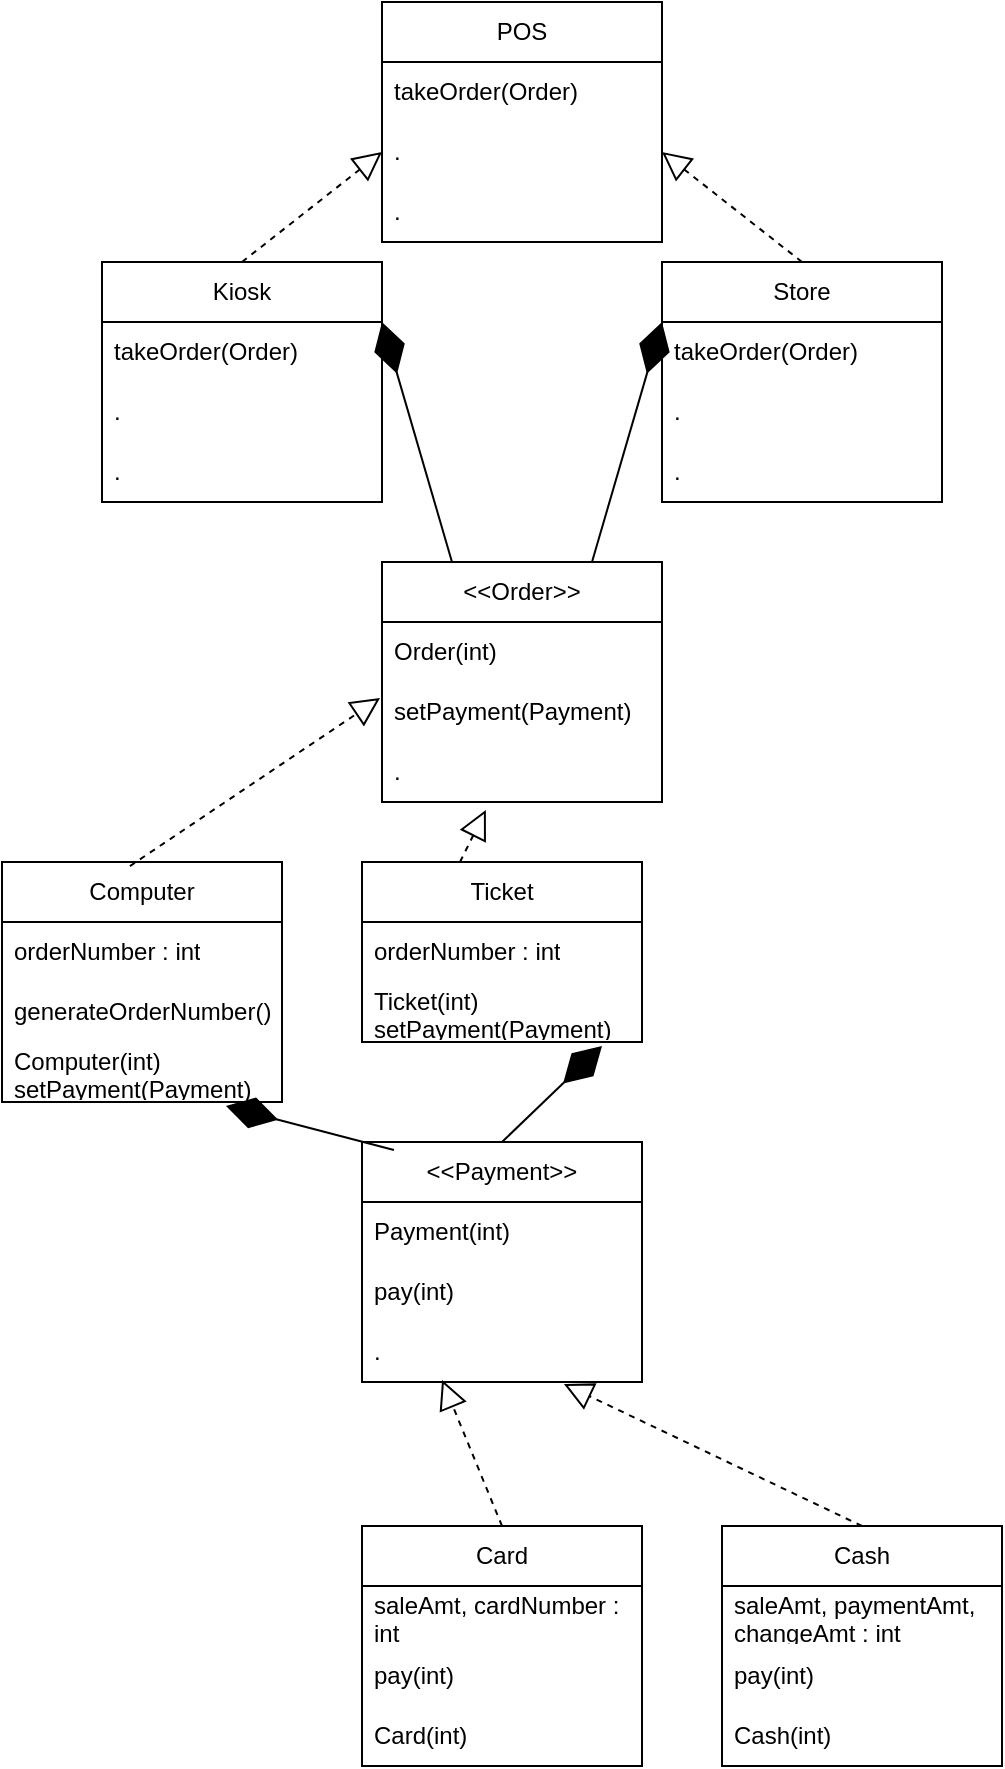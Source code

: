 <mxfile version="21.7.4" type="device">
  <diagram name="Page-1" id="Yh30b3B-P8I9Y6v5r9sc">
    <mxGraphModel dx="732" dy="780" grid="1" gridSize="10" guides="1" tooltips="1" connect="1" arrows="1" fold="1" page="1" pageScale="1" pageWidth="850" pageHeight="1100" math="0" shadow="0">
      <root>
        <mxCell id="0" />
        <mxCell id="1" parent="0" />
        <mxCell id="sKR6LUgC84YrCqd2ntE4-4" value="&amp;lt;&amp;lt;Order&amp;gt;&amp;gt;" style="swimlane;fontStyle=0;childLayout=stackLayout;horizontal=1;startSize=30;horizontalStack=0;resizeParent=1;resizeParentMax=0;resizeLast=0;collapsible=1;marginBottom=0;whiteSpace=wrap;html=1;" vertex="1" parent="1">
          <mxGeometry x="330" y="290" width="140" height="120" as="geometry" />
        </mxCell>
        <mxCell id="sKR6LUgC84YrCqd2ntE4-5" value="Order(int)" style="text;strokeColor=none;fillColor=none;align=left;verticalAlign=middle;spacingLeft=4;spacingRight=4;overflow=hidden;points=[[0,0.5],[1,0.5]];portConstraint=eastwest;rotatable=0;whiteSpace=wrap;html=1;" vertex="1" parent="sKR6LUgC84YrCqd2ntE4-4">
          <mxGeometry y="30" width="140" height="30" as="geometry" />
        </mxCell>
        <mxCell id="sKR6LUgC84YrCqd2ntE4-6" value="setPayment(Payment)" style="text;strokeColor=none;fillColor=none;align=left;verticalAlign=middle;spacingLeft=4;spacingRight=4;overflow=hidden;points=[[0,0.5],[1,0.5]];portConstraint=eastwest;rotatable=0;whiteSpace=wrap;html=1;" vertex="1" parent="sKR6LUgC84YrCqd2ntE4-4">
          <mxGeometry y="60" width="140" height="30" as="geometry" />
        </mxCell>
        <mxCell id="sKR6LUgC84YrCqd2ntE4-7" value="." style="text;strokeColor=none;fillColor=none;align=left;verticalAlign=middle;spacingLeft=4;spacingRight=4;overflow=hidden;points=[[0,0.5],[1,0.5]];portConstraint=eastwest;rotatable=0;whiteSpace=wrap;html=1;" vertex="1" parent="sKR6LUgC84YrCqd2ntE4-4">
          <mxGeometry y="90" width="140" height="30" as="geometry" />
        </mxCell>
        <mxCell id="sKR6LUgC84YrCqd2ntE4-8" value="&amp;lt;&amp;lt;Payment&amp;gt;&amp;gt;" style="swimlane;fontStyle=0;childLayout=stackLayout;horizontal=1;startSize=30;horizontalStack=0;resizeParent=1;resizeParentMax=0;resizeLast=0;collapsible=1;marginBottom=0;whiteSpace=wrap;html=1;" vertex="1" parent="1">
          <mxGeometry x="320" y="580" width="140" height="120" as="geometry" />
        </mxCell>
        <mxCell id="sKR6LUgC84YrCqd2ntE4-9" value="Payment(int)" style="text;strokeColor=none;fillColor=none;align=left;verticalAlign=middle;spacingLeft=4;spacingRight=4;overflow=hidden;points=[[0,0.5],[1,0.5]];portConstraint=eastwest;rotatable=0;whiteSpace=wrap;html=1;" vertex="1" parent="sKR6LUgC84YrCqd2ntE4-8">
          <mxGeometry y="30" width="140" height="30" as="geometry" />
        </mxCell>
        <mxCell id="sKR6LUgC84YrCqd2ntE4-10" value="pay(int)" style="text;strokeColor=none;fillColor=none;align=left;verticalAlign=middle;spacingLeft=4;spacingRight=4;overflow=hidden;points=[[0,0.5],[1,0.5]];portConstraint=eastwest;rotatable=0;whiteSpace=wrap;html=1;" vertex="1" parent="sKR6LUgC84YrCqd2ntE4-8">
          <mxGeometry y="60" width="140" height="30" as="geometry" />
        </mxCell>
        <mxCell id="sKR6LUgC84YrCqd2ntE4-11" value="." style="text;strokeColor=none;fillColor=none;align=left;verticalAlign=middle;spacingLeft=4;spacingRight=4;overflow=hidden;points=[[0,0.5],[1,0.5]];portConstraint=eastwest;rotatable=0;whiteSpace=wrap;html=1;" vertex="1" parent="sKR6LUgC84YrCqd2ntE4-8">
          <mxGeometry y="90" width="140" height="30" as="geometry" />
        </mxCell>
        <mxCell id="sKR6LUgC84YrCqd2ntE4-12" value="Kiosk" style="swimlane;fontStyle=0;childLayout=stackLayout;horizontal=1;startSize=30;horizontalStack=0;resizeParent=1;resizeParentMax=0;resizeLast=0;collapsible=1;marginBottom=0;whiteSpace=wrap;html=1;" vertex="1" parent="1">
          <mxGeometry x="190" y="140" width="140" height="120" as="geometry" />
        </mxCell>
        <mxCell id="sKR6LUgC84YrCqd2ntE4-13" value="takeOrder(Order)" style="text;strokeColor=none;fillColor=none;align=left;verticalAlign=middle;spacingLeft=4;spacingRight=4;overflow=hidden;points=[[0,0.5],[1,0.5]];portConstraint=eastwest;rotatable=0;whiteSpace=wrap;html=1;" vertex="1" parent="sKR6LUgC84YrCqd2ntE4-12">
          <mxGeometry y="30" width="140" height="30" as="geometry" />
        </mxCell>
        <mxCell id="sKR6LUgC84YrCqd2ntE4-14" value="." style="text;strokeColor=none;fillColor=none;align=left;verticalAlign=middle;spacingLeft=4;spacingRight=4;overflow=hidden;points=[[0,0.5],[1,0.5]];portConstraint=eastwest;rotatable=0;whiteSpace=wrap;html=1;" vertex="1" parent="sKR6LUgC84YrCqd2ntE4-12">
          <mxGeometry y="60" width="140" height="30" as="geometry" />
        </mxCell>
        <mxCell id="sKR6LUgC84YrCqd2ntE4-15" value="." style="text;strokeColor=none;fillColor=none;align=left;verticalAlign=middle;spacingLeft=4;spacingRight=4;overflow=hidden;points=[[0,0.5],[1,0.5]];portConstraint=eastwest;rotatable=0;whiteSpace=wrap;html=1;" vertex="1" parent="sKR6LUgC84YrCqd2ntE4-12">
          <mxGeometry y="90" width="140" height="30" as="geometry" />
        </mxCell>
        <mxCell id="sKR6LUgC84YrCqd2ntE4-16" value="Store" style="swimlane;fontStyle=0;childLayout=stackLayout;horizontal=1;startSize=30;horizontalStack=0;resizeParent=1;resizeParentMax=0;resizeLast=0;collapsible=1;marginBottom=0;whiteSpace=wrap;html=1;" vertex="1" parent="1">
          <mxGeometry x="470" y="140" width="140" height="120" as="geometry" />
        </mxCell>
        <mxCell id="sKR6LUgC84YrCqd2ntE4-17" value="takeOrder(Order)" style="text;strokeColor=none;fillColor=none;align=left;verticalAlign=middle;spacingLeft=4;spacingRight=4;overflow=hidden;points=[[0,0.5],[1,0.5]];portConstraint=eastwest;rotatable=0;whiteSpace=wrap;html=1;" vertex="1" parent="sKR6LUgC84YrCqd2ntE4-16">
          <mxGeometry y="30" width="140" height="30" as="geometry" />
        </mxCell>
        <mxCell id="sKR6LUgC84YrCqd2ntE4-18" value="." style="text;strokeColor=none;fillColor=none;align=left;verticalAlign=middle;spacingLeft=4;spacingRight=4;overflow=hidden;points=[[0,0.5],[1,0.5]];portConstraint=eastwest;rotatable=0;whiteSpace=wrap;html=1;" vertex="1" parent="sKR6LUgC84YrCqd2ntE4-16">
          <mxGeometry y="60" width="140" height="30" as="geometry" />
        </mxCell>
        <mxCell id="sKR6LUgC84YrCqd2ntE4-19" value="." style="text;strokeColor=none;fillColor=none;align=left;verticalAlign=middle;spacingLeft=4;spacingRight=4;overflow=hidden;points=[[0,0.5],[1,0.5]];portConstraint=eastwest;rotatable=0;whiteSpace=wrap;html=1;" vertex="1" parent="sKR6LUgC84YrCqd2ntE4-16">
          <mxGeometry y="90" width="140" height="30" as="geometry" />
        </mxCell>
        <mxCell id="sKR6LUgC84YrCqd2ntE4-20" value="Computer" style="swimlane;fontStyle=0;childLayout=stackLayout;horizontal=1;startSize=30;horizontalStack=0;resizeParent=1;resizeParentMax=0;resizeLast=0;collapsible=1;marginBottom=0;whiteSpace=wrap;html=1;" vertex="1" parent="1">
          <mxGeometry x="140" y="440" width="140" height="120" as="geometry" />
        </mxCell>
        <mxCell id="sKR6LUgC84YrCqd2ntE4-21" value="orderNumber : int" style="text;strokeColor=none;fillColor=none;align=left;verticalAlign=middle;spacingLeft=4;spacingRight=4;overflow=hidden;points=[[0,0.5],[1,0.5]];portConstraint=eastwest;rotatable=0;whiteSpace=wrap;html=1;" vertex="1" parent="sKR6LUgC84YrCqd2ntE4-20">
          <mxGeometry y="30" width="140" height="30" as="geometry" />
        </mxCell>
        <mxCell id="sKR6LUgC84YrCqd2ntE4-22" value="generateOrderNumber()" style="text;strokeColor=none;fillColor=none;align=left;verticalAlign=middle;spacingLeft=4;spacingRight=4;overflow=hidden;points=[[0,0.5],[1,0.5]];portConstraint=eastwest;rotatable=0;whiteSpace=wrap;html=1;" vertex="1" parent="sKR6LUgC84YrCqd2ntE4-20">
          <mxGeometry y="60" width="140" height="30" as="geometry" />
        </mxCell>
        <mxCell id="sKR6LUgC84YrCqd2ntE4-23" value="Computer(int)&lt;br&gt;setPayment(Payment)" style="text;strokeColor=none;fillColor=none;align=left;verticalAlign=middle;spacingLeft=4;spacingRight=4;overflow=hidden;points=[[0,0.5],[1,0.5]];portConstraint=eastwest;rotatable=0;whiteSpace=wrap;html=1;" vertex="1" parent="sKR6LUgC84YrCqd2ntE4-20">
          <mxGeometry y="90" width="140" height="30" as="geometry" />
        </mxCell>
        <mxCell id="sKR6LUgC84YrCqd2ntE4-24" value="Ticket" style="swimlane;fontStyle=0;childLayout=stackLayout;horizontal=1;startSize=30;horizontalStack=0;resizeParent=1;resizeParentMax=0;resizeLast=0;collapsible=1;marginBottom=0;whiteSpace=wrap;html=1;" vertex="1" parent="1">
          <mxGeometry x="320" y="440" width="140" height="90" as="geometry" />
        </mxCell>
        <mxCell id="sKR6LUgC84YrCqd2ntE4-25" value="orderNumber : int" style="text;strokeColor=none;fillColor=none;align=left;verticalAlign=middle;spacingLeft=4;spacingRight=4;overflow=hidden;points=[[0,0.5],[1,0.5]];portConstraint=eastwest;rotatable=0;whiteSpace=wrap;html=1;" vertex="1" parent="sKR6LUgC84YrCqd2ntE4-24">
          <mxGeometry y="30" width="140" height="30" as="geometry" />
        </mxCell>
        <mxCell id="sKR6LUgC84YrCqd2ntE4-27" value="Ticket(int)&lt;br&gt;setPayment(Payment)" style="text;strokeColor=none;fillColor=none;align=left;verticalAlign=middle;spacingLeft=4;spacingRight=4;overflow=hidden;points=[[0,0.5],[1,0.5]];portConstraint=eastwest;rotatable=0;whiteSpace=wrap;html=1;" vertex="1" parent="sKR6LUgC84YrCqd2ntE4-24">
          <mxGeometry y="60" width="140" height="30" as="geometry" />
        </mxCell>
        <mxCell id="sKR6LUgC84YrCqd2ntE4-28" value="Card" style="swimlane;fontStyle=0;childLayout=stackLayout;horizontal=1;startSize=30;horizontalStack=0;resizeParent=1;resizeParentMax=0;resizeLast=0;collapsible=1;marginBottom=0;whiteSpace=wrap;html=1;" vertex="1" parent="1">
          <mxGeometry x="320" y="772" width="140" height="120" as="geometry" />
        </mxCell>
        <mxCell id="sKR6LUgC84YrCqd2ntE4-29" value="saleAmt, cardNumber : int" style="text;strokeColor=none;fillColor=none;align=left;verticalAlign=middle;spacingLeft=4;spacingRight=4;overflow=hidden;points=[[0,0.5],[1,0.5]];portConstraint=eastwest;rotatable=0;whiteSpace=wrap;html=1;" vertex="1" parent="sKR6LUgC84YrCqd2ntE4-28">
          <mxGeometry y="30" width="140" height="30" as="geometry" />
        </mxCell>
        <mxCell id="sKR6LUgC84YrCqd2ntE4-30" value="pay(int)" style="text;strokeColor=none;fillColor=none;align=left;verticalAlign=middle;spacingLeft=4;spacingRight=4;overflow=hidden;points=[[0,0.5],[1,0.5]];portConstraint=eastwest;rotatable=0;whiteSpace=wrap;html=1;" vertex="1" parent="sKR6LUgC84YrCqd2ntE4-28">
          <mxGeometry y="60" width="140" height="30" as="geometry" />
        </mxCell>
        <mxCell id="sKR6LUgC84YrCqd2ntE4-31" value="Card(int)" style="text;strokeColor=none;fillColor=none;align=left;verticalAlign=middle;spacingLeft=4;spacingRight=4;overflow=hidden;points=[[0,0.5],[1,0.5]];portConstraint=eastwest;rotatable=0;whiteSpace=wrap;html=1;" vertex="1" parent="sKR6LUgC84YrCqd2ntE4-28">
          <mxGeometry y="90" width="140" height="30" as="geometry" />
        </mxCell>
        <mxCell id="sKR6LUgC84YrCqd2ntE4-32" value="Cash" style="swimlane;fontStyle=0;childLayout=stackLayout;horizontal=1;startSize=30;horizontalStack=0;resizeParent=1;resizeParentMax=0;resizeLast=0;collapsible=1;marginBottom=0;whiteSpace=wrap;html=1;" vertex="1" parent="1">
          <mxGeometry x="500" y="772" width="140" height="120" as="geometry" />
        </mxCell>
        <mxCell id="sKR6LUgC84YrCqd2ntE4-33" value="saleAmt, paymentAmt, changeAmt : int" style="text;strokeColor=none;fillColor=none;align=left;verticalAlign=middle;spacingLeft=4;spacingRight=4;overflow=hidden;points=[[0,0.5],[1,0.5]];portConstraint=eastwest;rotatable=0;whiteSpace=wrap;html=1;" vertex="1" parent="sKR6LUgC84YrCqd2ntE4-32">
          <mxGeometry y="30" width="140" height="30" as="geometry" />
        </mxCell>
        <mxCell id="sKR6LUgC84YrCqd2ntE4-34" value="pay(int)" style="text;strokeColor=none;fillColor=none;align=left;verticalAlign=middle;spacingLeft=4;spacingRight=4;overflow=hidden;points=[[0,0.5],[1,0.5]];portConstraint=eastwest;rotatable=0;whiteSpace=wrap;html=1;" vertex="1" parent="sKR6LUgC84YrCqd2ntE4-32">
          <mxGeometry y="60" width="140" height="30" as="geometry" />
        </mxCell>
        <mxCell id="sKR6LUgC84YrCqd2ntE4-35" value="Cash(int)" style="text;strokeColor=none;fillColor=none;align=left;verticalAlign=middle;spacingLeft=4;spacingRight=4;overflow=hidden;points=[[0,0.5],[1,0.5]];portConstraint=eastwest;rotatable=0;whiteSpace=wrap;html=1;" vertex="1" parent="sKR6LUgC84YrCqd2ntE4-32">
          <mxGeometry y="90" width="140" height="30" as="geometry" />
        </mxCell>
        <mxCell id="sKR6LUgC84YrCqd2ntE4-40" value="POS" style="swimlane;fontStyle=0;childLayout=stackLayout;horizontal=1;startSize=30;horizontalStack=0;resizeParent=1;resizeParentMax=0;resizeLast=0;collapsible=1;marginBottom=0;whiteSpace=wrap;html=1;" vertex="1" parent="1">
          <mxGeometry x="330" y="10" width="140" height="120" as="geometry" />
        </mxCell>
        <mxCell id="sKR6LUgC84YrCqd2ntE4-41" value="takeOrder(Order)" style="text;strokeColor=none;fillColor=none;align=left;verticalAlign=middle;spacingLeft=4;spacingRight=4;overflow=hidden;points=[[0,0.5],[1,0.5]];portConstraint=eastwest;rotatable=0;whiteSpace=wrap;html=1;" vertex="1" parent="sKR6LUgC84YrCqd2ntE4-40">
          <mxGeometry y="30" width="140" height="30" as="geometry" />
        </mxCell>
        <mxCell id="sKR6LUgC84YrCqd2ntE4-42" value="." style="text;strokeColor=none;fillColor=none;align=left;verticalAlign=middle;spacingLeft=4;spacingRight=4;overflow=hidden;points=[[0,0.5],[1,0.5]];portConstraint=eastwest;rotatable=0;whiteSpace=wrap;html=1;" vertex="1" parent="sKR6LUgC84YrCqd2ntE4-40">
          <mxGeometry y="60" width="140" height="30" as="geometry" />
        </mxCell>
        <mxCell id="sKR6LUgC84YrCqd2ntE4-43" value="." style="text;strokeColor=none;fillColor=none;align=left;verticalAlign=middle;spacingLeft=4;spacingRight=4;overflow=hidden;points=[[0,0.5],[1,0.5]];portConstraint=eastwest;rotatable=0;whiteSpace=wrap;html=1;" vertex="1" parent="sKR6LUgC84YrCqd2ntE4-40">
          <mxGeometry y="90" width="140" height="30" as="geometry" />
        </mxCell>
        <mxCell id="sKR6LUgC84YrCqd2ntE4-79" value="" style="endArrow=block;dashed=1;endFill=0;endSize=12;html=1;rounded=0;entryX=0;entryY=0.5;entryDx=0;entryDy=0;exitX=0.5;exitY=0;exitDx=0;exitDy=0;" edge="1" parent="1" source="sKR6LUgC84YrCqd2ntE4-12" target="sKR6LUgC84YrCqd2ntE4-42">
          <mxGeometry width="160" relative="1" as="geometry">
            <mxPoint x="90" y="80" as="sourcePoint" />
            <mxPoint x="250" y="80" as="targetPoint" />
          </mxGeometry>
        </mxCell>
        <mxCell id="sKR6LUgC84YrCqd2ntE4-80" value="" style="endArrow=block;dashed=1;endFill=0;endSize=12;html=1;rounded=0;entryX=1;entryY=0.5;entryDx=0;entryDy=0;exitX=0.5;exitY=0;exitDx=0;exitDy=0;" edge="1" parent="1" source="sKR6LUgC84YrCqd2ntE4-16" target="sKR6LUgC84YrCqd2ntE4-42">
          <mxGeometry width="160" relative="1" as="geometry">
            <mxPoint x="620" y="90" as="sourcePoint" />
            <mxPoint x="780" y="90" as="targetPoint" />
          </mxGeometry>
        </mxCell>
        <mxCell id="sKR6LUgC84YrCqd2ntE4-81" value="" style="endArrow=diamondThin;endFill=1;endSize=24;html=1;rounded=0;entryX=1;entryY=0.25;entryDx=0;entryDy=0;exitX=0.25;exitY=0;exitDx=0;exitDy=0;" edge="1" parent="1" source="sKR6LUgC84YrCqd2ntE4-4" target="sKR6LUgC84YrCqd2ntE4-12">
          <mxGeometry width="160" relative="1" as="geometry">
            <mxPoint x="100" y="270" as="sourcePoint" />
            <mxPoint x="260" y="270" as="targetPoint" />
          </mxGeometry>
        </mxCell>
        <mxCell id="sKR6LUgC84YrCqd2ntE4-82" value="" style="endArrow=diamondThin;endFill=1;endSize=24;html=1;rounded=0;entryX=0;entryY=0.25;entryDx=0;entryDy=0;exitX=0.75;exitY=0;exitDx=0;exitDy=0;" edge="1" parent="1" source="sKR6LUgC84YrCqd2ntE4-4" target="sKR6LUgC84YrCqd2ntE4-16">
          <mxGeometry width="160" relative="1" as="geometry">
            <mxPoint x="550" y="270" as="sourcePoint" />
            <mxPoint x="710" y="270" as="targetPoint" />
          </mxGeometry>
        </mxCell>
        <mxCell id="sKR6LUgC84YrCqd2ntE4-83" value="" style="endArrow=block;dashed=1;endFill=0;endSize=12;html=1;rounded=0;entryX=-0.007;entryY=0.267;entryDx=0;entryDy=0;entryPerimeter=0;exitX=0.457;exitY=0.017;exitDx=0;exitDy=0;exitPerimeter=0;" edge="1" parent="1" source="sKR6LUgC84YrCqd2ntE4-20" target="sKR6LUgC84YrCqd2ntE4-6">
          <mxGeometry width="160" relative="1" as="geometry">
            <mxPoint x="80" y="380" as="sourcePoint" />
            <mxPoint x="240" y="380" as="targetPoint" />
          </mxGeometry>
        </mxCell>
        <mxCell id="sKR6LUgC84YrCqd2ntE4-84" value="" style="endArrow=block;dashed=1;endFill=0;endSize=12;html=1;rounded=0;entryX=0.371;entryY=1.133;entryDx=0;entryDy=0;entryPerimeter=0;exitX=0.35;exitY=0;exitDx=0;exitDy=0;exitPerimeter=0;" edge="1" parent="1" source="sKR6LUgC84YrCqd2ntE4-24" target="sKR6LUgC84YrCqd2ntE4-7">
          <mxGeometry width="160" relative="1" as="geometry">
            <mxPoint x="80" y="400" as="sourcePoint" />
            <mxPoint x="240" y="400" as="targetPoint" />
          </mxGeometry>
        </mxCell>
        <mxCell id="sKR6LUgC84YrCqd2ntE4-85" value="" style="endArrow=diamondThin;endFill=1;endSize=24;html=1;rounded=0;entryX=0.857;entryY=1.067;entryDx=0;entryDy=0;entryPerimeter=0;exitX=0.5;exitY=0;exitDx=0;exitDy=0;" edge="1" parent="1" source="sKR6LUgC84YrCqd2ntE4-8" target="sKR6LUgC84YrCqd2ntE4-27">
          <mxGeometry width="160" relative="1" as="geometry">
            <mxPoint x="403.98" y="577.99" as="sourcePoint" />
            <mxPoint x="350" y="580" as="targetPoint" />
          </mxGeometry>
        </mxCell>
        <mxCell id="sKR6LUgC84YrCqd2ntE4-87" value="" style="endArrow=block;dashed=1;endFill=0;endSize=12;html=1;rounded=0;entryX=0.286;entryY=0.967;entryDx=0;entryDy=0;exitX=0.5;exitY=0;exitDx=0;exitDy=0;entryPerimeter=0;" edge="1" parent="1" source="sKR6LUgC84YrCqd2ntE4-28" target="sKR6LUgC84YrCqd2ntE4-11">
          <mxGeometry width="160" relative="1" as="geometry">
            <mxPoint x="290" y="792" as="sourcePoint" />
            <mxPoint x="450" y="792" as="targetPoint" />
          </mxGeometry>
        </mxCell>
        <mxCell id="sKR6LUgC84YrCqd2ntE4-88" value="" style="endArrow=block;dashed=1;endFill=0;endSize=12;html=1;rounded=0;entryX=0.721;entryY=1.033;entryDx=0;entryDy=0;entryPerimeter=0;exitX=0.5;exitY=0;exitDx=0;exitDy=0;" edge="1" parent="1" source="sKR6LUgC84YrCqd2ntE4-32" target="sKR6LUgC84YrCqd2ntE4-11">
          <mxGeometry width="160" relative="1" as="geometry">
            <mxPoint x="450" y="752" as="sourcePoint" />
            <mxPoint x="610" y="752" as="targetPoint" />
          </mxGeometry>
        </mxCell>
        <mxCell id="sKR6LUgC84YrCqd2ntE4-89" value="" style="endArrow=diamondThin;endFill=1;endSize=24;html=1;rounded=0;entryX=0.8;entryY=1.067;entryDx=0;entryDy=0;entryPerimeter=0;exitX=0.114;exitY=0.033;exitDx=0;exitDy=0;exitPerimeter=0;" edge="1" parent="1" source="sKR6LUgC84YrCqd2ntE4-8" target="sKR6LUgC84YrCqd2ntE4-23">
          <mxGeometry width="160" relative="1" as="geometry">
            <mxPoint x="470" y="570" as="sourcePoint" />
            <mxPoint x="630" y="570" as="targetPoint" />
          </mxGeometry>
        </mxCell>
      </root>
    </mxGraphModel>
  </diagram>
</mxfile>
